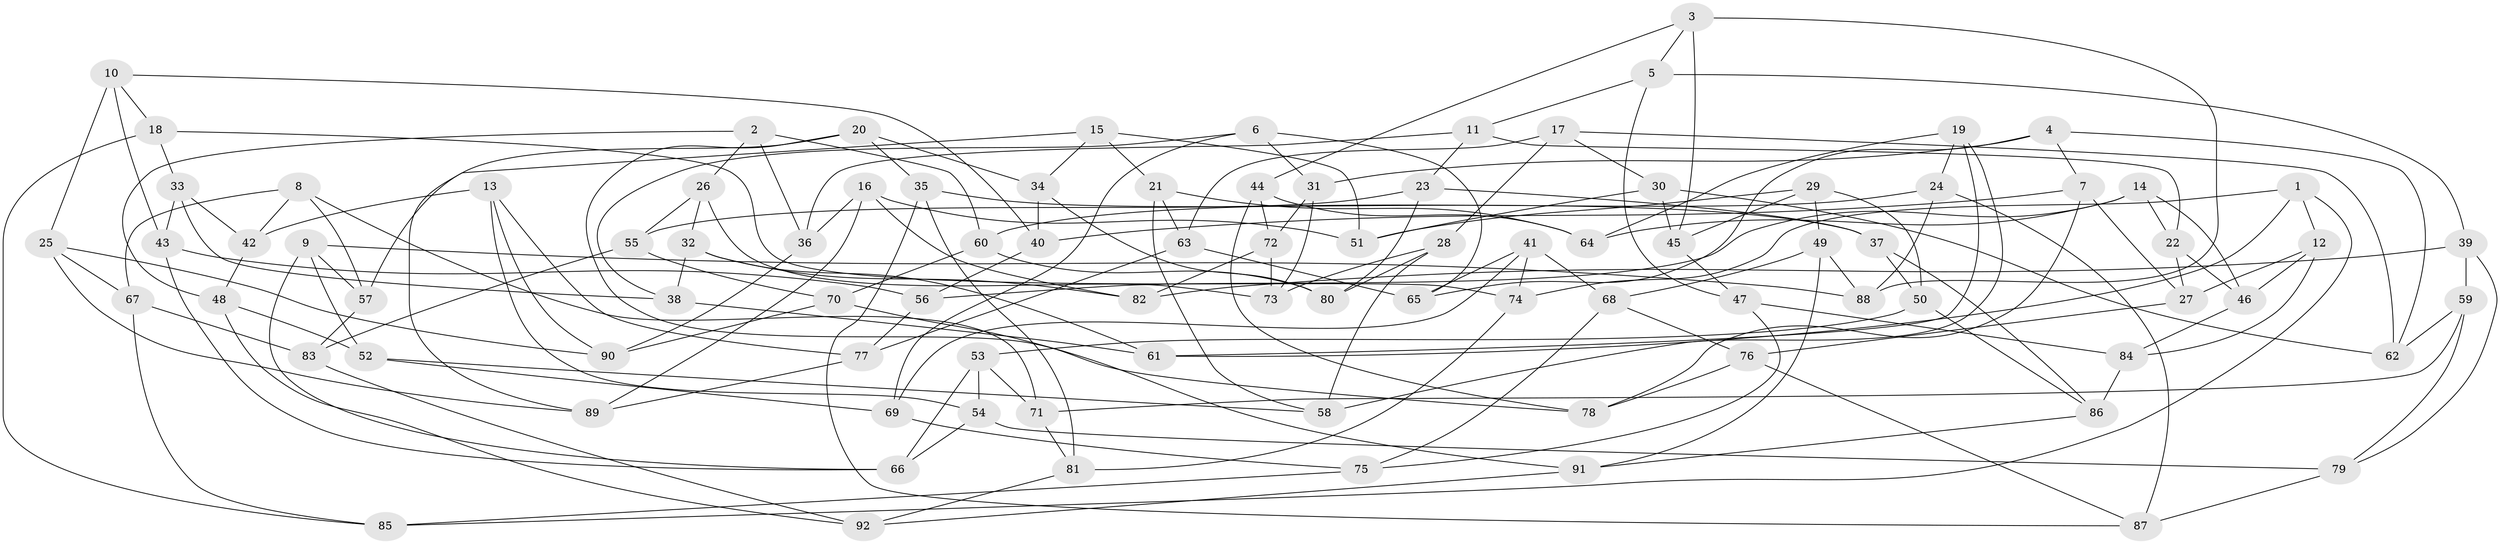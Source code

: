// coarse degree distribution, {7: 0.2222222222222222, 9: 0.18518518518518517, 8: 0.1111111111111111, 11: 0.07407407407407407, 6: 0.14814814814814814, 4: 0.07407407407407407, 10: 0.07407407407407407, 5: 0.07407407407407407, 3: 0.037037037037037035}
// Generated by graph-tools (version 1.1) at 2025/21/03/04/25 18:21:02]
// undirected, 92 vertices, 184 edges
graph export_dot {
graph [start="1"]
  node [color=gray90,style=filled];
  1;
  2;
  3;
  4;
  5;
  6;
  7;
  8;
  9;
  10;
  11;
  12;
  13;
  14;
  15;
  16;
  17;
  18;
  19;
  20;
  21;
  22;
  23;
  24;
  25;
  26;
  27;
  28;
  29;
  30;
  31;
  32;
  33;
  34;
  35;
  36;
  37;
  38;
  39;
  40;
  41;
  42;
  43;
  44;
  45;
  46;
  47;
  48;
  49;
  50;
  51;
  52;
  53;
  54;
  55;
  56;
  57;
  58;
  59;
  60;
  61;
  62;
  63;
  64;
  65;
  66;
  67;
  68;
  69;
  70;
  71;
  72;
  73;
  74;
  75;
  76;
  77;
  78;
  79;
  80;
  81;
  82;
  83;
  84;
  85;
  86;
  87;
  88;
  89;
  90;
  91;
  92;
  1 -- 61;
  1 -- 85;
  1 -- 74;
  1 -- 12;
  2 -- 48;
  2 -- 36;
  2 -- 26;
  2 -- 60;
  3 -- 88;
  3 -- 44;
  3 -- 45;
  3 -- 5;
  4 -- 65;
  4 -- 7;
  4 -- 62;
  4 -- 31;
  5 -- 39;
  5 -- 47;
  5 -- 11;
  6 -- 69;
  6 -- 38;
  6 -- 65;
  6 -- 31;
  7 -- 27;
  7 -- 40;
  7 -- 78;
  8 -- 57;
  8 -- 67;
  8 -- 71;
  8 -- 42;
  9 -- 57;
  9 -- 66;
  9 -- 52;
  9 -- 88;
  10 -- 40;
  10 -- 25;
  10 -- 18;
  10 -- 43;
  11 -- 22;
  11 -- 23;
  11 -- 36;
  12 -- 46;
  12 -- 27;
  12 -- 84;
  13 -- 42;
  13 -- 54;
  13 -- 90;
  13 -- 77;
  14 -- 22;
  14 -- 64;
  14 -- 56;
  14 -- 46;
  15 -- 57;
  15 -- 21;
  15 -- 34;
  15 -- 51;
  16 -- 36;
  16 -- 82;
  16 -- 89;
  16 -- 51;
  17 -- 63;
  17 -- 62;
  17 -- 28;
  17 -- 30;
  18 -- 33;
  18 -- 85;
  18 -- 74;
  19 -- 58;
  19 -- 24;
  19 -- 64;
  19 -- 61;
  20 -- 35;
  20 -- 89;
  20 -- 34;
  20 -- 78;
  21 -- 63;
  21 -- 58;
  21 -- 64;
  22 -- 27;
  22 -- 46;
  23 -- 55;
  23 -- 80;
  23 -- 37;
  24 -- 87;
  24 -- 88;
  24 -- 60;
  25 -- 89;
  25 -- 67;
  25 -- 90;
  26 -- 32;
  26 -- 73;
  26 -- 55;
  27 -- 76;
  28 -- 80;
  28 -- 73;
  28 -- 58;
  29 -- 51;
  29 -- 45;
  29 -- 50;
  29 -- 49;
  30 -- 45;
  30 -- 62;
  30 -- 51;
  31 -- 72;
  31 -- 73;
  32 -- 61;
  32 -- 82;
  32 -- 38;
  33 -- 38;
  33 -- 42;
  33 -- 43;
  34 -- 40;
  34 -- 80;
  35 -- 37;
  35 -- 87;
  35 -- 81;
  36 -- 90;
  37 -- 86;
  37 -- 50;
  38 -- 61;
  39 -- 82;
  39 -- 59;
  39 -- 79;
  40 -- 56;
  41 -- 69;
  41 -- 65;
  41 -- 68;
  41 -- 74;
  42 -- 48;
  43 -- 66;
  43 -- 56;
  44 -- 72;
  44 -- 78;
  44 -- 64;
  45 -- 47;
  46 -- 84;
  47 -- 84;
  47 -- 75;
  48 -- 92;
  48 -- 52;
  49 -- 91;
  49 -- 68;
  49 -- 88;
  50 -- 53;
  50 -- 86;
  52 -- 58;
  52 -- 69;
  53 -- 71;
  53 -- 54;
  53 -- 66;
  54 -- 66;
  54 -- 79;
  55 -- 83;
  55 -- 70;
  56 -- 77;
  57 -- 83;
  59 -- 71;
  59 -- 79;
  59 -- 62;
  60 -- 70;
  60 -- 80;
  63 -- 65;
  63 -- 77;
  67 -- 85;
  67 -- 83;
  68 -- 76;
  68 -- 75;
  69 -- 75;
  70 -- 90;
  70 -- 91;
  71 -- 81;
  72 -- 82;
  72 -- 73;
  74 -- 81;
  75 -- 85;
  76 -- 78;
  76 -- 87;
  77 -- 89;
  79 -- 87;
  81 -- 92;
  83 -- 92;
  84 -- 86;
  86 -- 91;
  91 -- 92;
}
